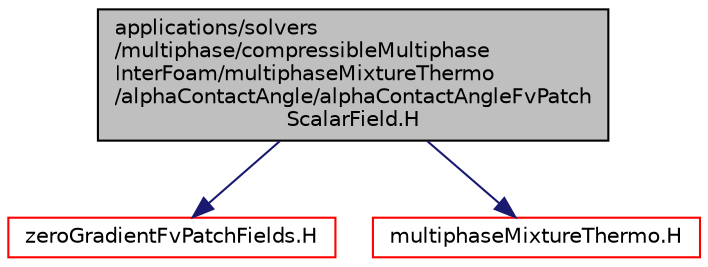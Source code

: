 digraph "applications/solvers/multiphase/compressibleMultiphaseInterFoam/multiphaseMixtureThermo/alphaContactAngle/alphaContactAngleFvPatchScalarField.H"
{
  bgcolor="transparent";
  edge [fontname="Helvetica",fontsize="10",labelfontname="Helvetica",labelfontsize="10"];
  node [fontname="Helvetica",fontsize="10",shape=record];
  Node1 [label="applications/solvers\l/multiphase/compressibleMultiphase\lInterFoam/multiphaseMixtureThermo\l/alphaContactAngle/alphaContactAngleFvPatch\lScalarField.H",height=0.2,width=0.4,color="black", fillcolor="grey75", style="filled", fontcolor="black"];
  Node1 -> Node2 [color="midnightblue",fontsize="10",style="solid",fontname="Helvetica"];
  Node2 [label="zeroGradientFvPatchFields.H",height=0.2,width=0.4,color="red",URL="$a05378.html"];
  Node1 -> Node3 [color="midnightblue",fontsize="10",style="solid",fontname="Helvetica"];
  Node3 [label="multiphaseMixtureThermo.H",height=0.2,width=0.4,color="red",URL="$a03414.html"];
}
